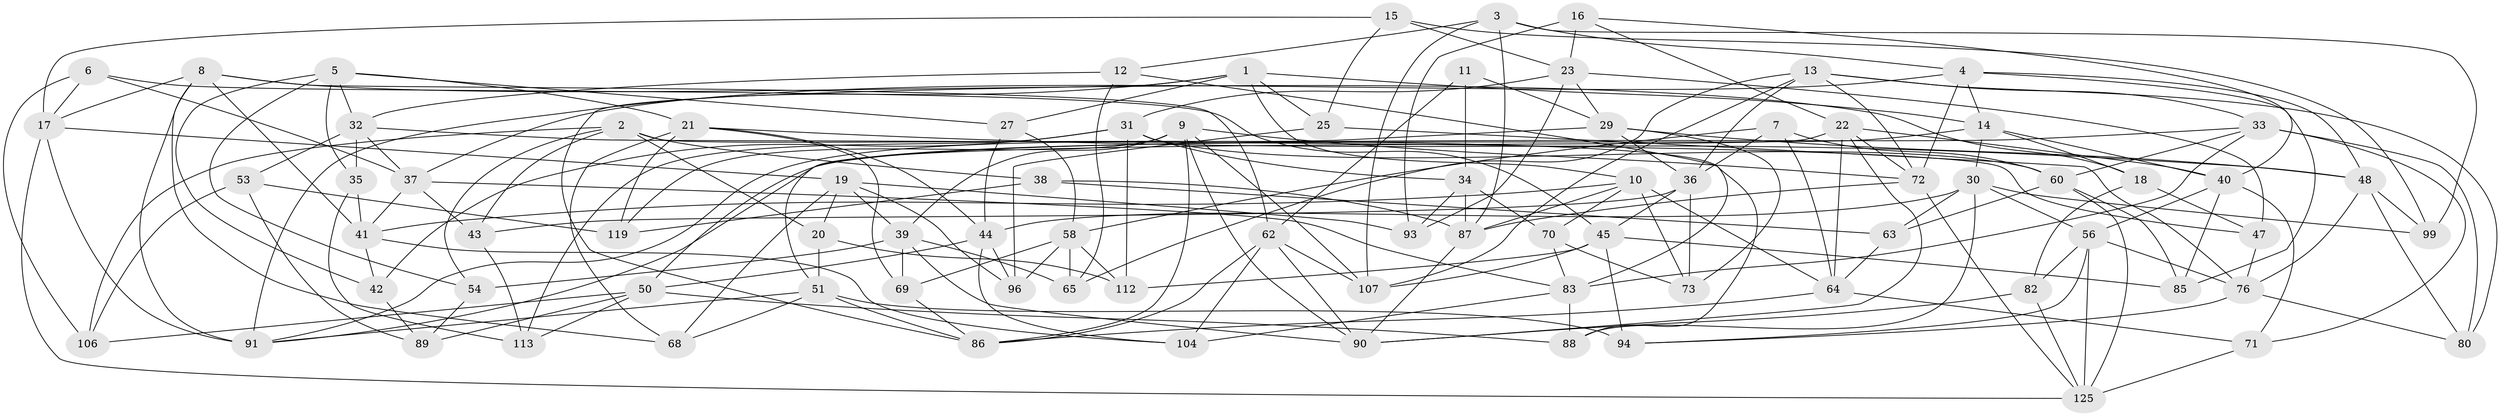 // Generated by graph-tools (version 1.1) at 2025/52/02/27/25 19:52:27]
// undirected, 83 vertices, 209 edges
graph export_dot {
graph [start="1"]
  node [color=gray90,style=filled];
  1 [super="+26"];
  2 [super="+24"];
  3 [super="+77"];
  4 [super="+78"];
  5 [super="+55"];
  6;
  7;
  8 [super="+81"];
  9 [super="+57"];
  10 [super="+52"];
  11;
  12;
  13 [super="+84"];
  14 [super="+118"];
  15;
  16;
  17 [super="+66"];
  18;
  19 [super="+110"];
  20;
  21 [super="+46"];
  22 [super="+28"];
  23 [super="+79"];
  25;
  27;
  29 [super="+121"];
  30 [super="+49"];
  31 [super="+114"];
  32 [super="+103"];
  33 [super="+101"];
  34 [super="+128"];
  35;
  36 [super="+95"];
  37 [super="+98"];
  38;
  39 [super="+105"];
  40 [super="+109"];
  41 [super="+61"];
  42;
  43;
  44 [super="+124"];
  45 [super="+102"];
  47;
  48 [super="+74"];
  50 [super="+67"];
  51 [super="+59"];
  53;
  54;
  56 [super="+122"];
  58 [super="+97"];
  60 [super="+75"];
  62 [super="+92"];
  63;
  64 [super="+117"];
  65;
  68;
  69;
  70;
  71;
  72 [super="+123"];
  73;
  76 [super="+120"];
  80;
  82;
  83 [super="+116"];
  85;
  86 [super="+126"];
  87 [super="+111"];
  88;
  89;
  90 [super="+100"];
  91 [super="+108"];
  93;
  94;
  96;
  99;
  104;
  106;
  107 [super="+115"];
  112;
  113;
  119;
  125 [super="+127"];
  1 -- 25;
  1 -- 91;
  1 -- 27;
  1 -- 10;
  1 -- 14;
  1 -- 86;
  2 -- 43;
  2 -- 106;
  2 -- 54;
  2 -- 88;
  2 -- 20;
  2 -- 38;
  3 -- 12;
  3 -- 99;
  3 -- 107 [weight=2];
  3 -- 4;
  3 -- 87;
  4 -- 48;
  4 -- 72;
  4 -- 85;
  4 -- 37;
  4 -- 14;
  5 -- 27;
  5 -- 35;
  5 -- 42;
  5 -- 54;
  5 -- 21;
  5 -- 32;
  6 -- 106;
  6 -- 45;
  6 -- 17;
  6 -- 37;
  7 -- 36;
  7 -- 60;
  7 -- 58;
  7 -- 64;
  8 -- 18;
  8 -- 17;
  8 -- 41;
  8 -- 68;
  8 -- 62;
  8 -- 91;
  9 -- 90;
  9 -- 119;
  9 -- 86;
  9 -- 72;
  9 -- 107;
  9 -- 39;
  10 -- 73;
  10 -- 87;
  10 -- 64;
  10 -- 41;
  10 -- 70;
  11 -- 29;
  11 -- 34 [weight=2];
  11 -- 62;
  12 -- 32;
  12 -- 65;
  12 -- 83;
  13 -- 80;
  13 -- 65;
  13 -- 36;
  13 -- 72;
  13 -- 107;
  13 -- 33;
  14 -- 50;
  14 -- 18;
  14 -- 40;
  14 -- 30;
  15 -- 99;
  15 -- 25;
  15 -- 17;
  15 -- 23;
  16 -- 93;
  16 -- 23;
  16 -- 40;
  16 -- 22;
  17 -- 125;
  17 -- 19;
  17 -- 91;
  18 -- 47;
  18 -- 82;
  19 -- 39;
  19 -- 68;
  19 -- 93;
  19 -- 96;
  19 -- 20;
  20 -- 112;
  20 -- 51;
  21 -- 44;
  21 -- 119;
  21 -- 69;
  21 -- 68;
  21 -- 48;
  22 -- 40;
  22 -- 64;
  22 -- 51;
  22 -- 90;
  22 -- 72;
  23 -- 47;
  23 -- 31;
  23 -- 29;
  23 -- 93;
  25 -- 96;
  25 -- 76;
  27 -- 44;
  27 -- 58;
  29 -- 73;
  29 -- 91;
  29 -- 36;
  29 -- 48;
  30 -- 99;
  30 -- 56;
  30 -- 88;
  30 -- 63;
  30 -- 44;
  31 -- 112;
  31 -- 60;
  31 -- 113;
  31 -- 42;
  31 -- 34;
  32 -- 35;
  32 -- 53;
  32 -- 37;
  32 -- 47;
  33 -- 80;
  33 -- 71;
  33 -- 91;
  33 -- 83;
  33 -- 60;
  34 -- 70;
  34 -- 87;
  34 -- 93;
  35 -- 113;
  35 -- 41;
  36 -- 43;
  36 -- 73;
  36 -- 45;
  37 -- 43;
  37 -- 41;
  37 -- 83;
  38 -- 63;
  38 -- 119;
  38 -- 87;
  39 -- 69;
  39 -- 65;
  39 -- 54;
  39 -- 90;
  40 -- 71;
  40 -- 85;
  40 -- 56;
  41 -- 104;
  41 -- 42;
  42 -- 89;
  43 -- 113;
  44 -- 50;
  44 -- 104;
  44 -- 96;
  45 -- 107;
  45 -- 112;
  45 -- 85;
  45 -- 94;
  47 -- 76;
  48 -- 76;
  48 -- 80;
  48 -- 99;
  50 -- 106;
  50 -- 89;
  50 -- 88;
  50 -- 113;
  51 -- 91;
  51 -- 86;
  51 -- 94;
  51 -- 68;
  53 -- 119;
  53 -- 106;
  53 -- 89;
  54 -- 89;
  56 -- 125;
  56 -- 94;
  56 -- 82;
  56 -- 76;
  58 -- 69;
  58 -- 65;
  58 -- 96;
  58 -- 112;
  60 -- 85;
  60 -- 125;
  60 -- 63;
  62 -- 104;
  62 -- 107;
  62 -- 86;
  62 -- 90;
  63 -- 64;
  64 -- 71;
  64 -- 86;
  69 -- 86;
  70 -- 83;
  70 -- 73;
  71 -- 125;
  72 -- 87;
  72 -- 125;
  76 -- 80;
  76 -- 94;
  82 -- 90;
  82 -- 125;
  83 -- 104;
  83 -- 88;
  87 -- 90;
}
